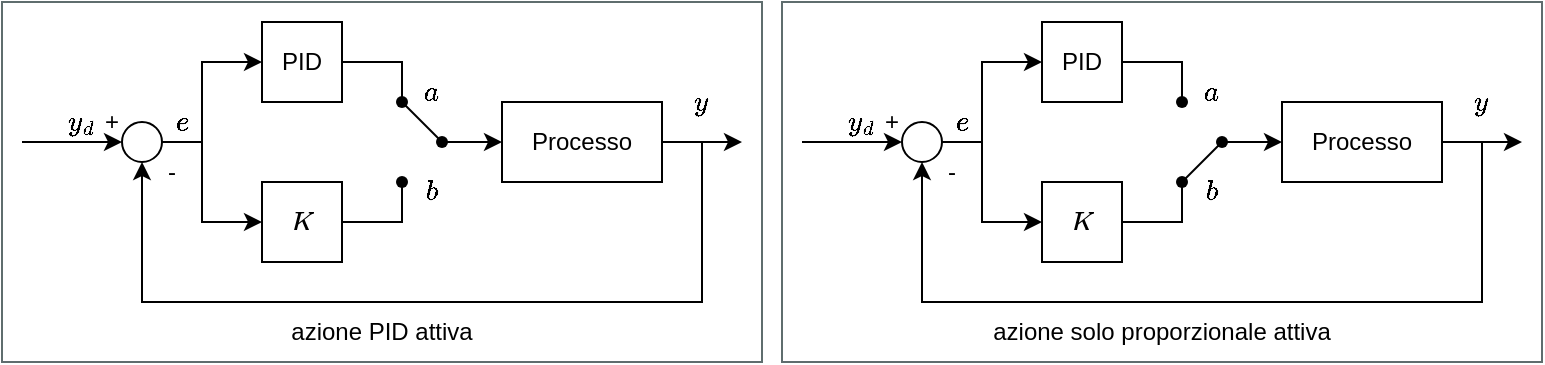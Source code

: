 <mxfile version="24.7.17">
  <diagram name="Pagina-1" id="NX-nrHRZ-JaFVPQedBV4">
    <mxGraphModel dx="1420" dy="822" grid="1" gridSize="10" guides="1" tooltips="1" connect="1" arrows="1" fold="1" page="1" pageScale="1" pageWidth="827" pageHeight="1169" math="1" shadow="0">
      <root>
        <mxCell id="0" />
        <mxCell id="1" parent="0" />
        <mxCell id="5DfB2atjTHNmFtUBOL63-9" style="edgeStyle=orthogonalEdgeStyle;rounded=0;orthogonalLoop=1;jettySize=auto;html=1;endArrow=none;endFill=0;" edge="1" parent="1" source="5DfB2atjTHNmFtUBOL63-1" target="5DfB2atjTHNmFtUBOL63-5">
          <mxGeometry relative="1" as="geometry">
            <Array as="points">
              <mxPoint x="350" y="260" />
            </Array>
          </mxGeometry>
        </mxCell>
        <mxCell id="5DfB2atjTHNmFtUBOL63-1" value="PID" style="whiteSpace=wrap;html=1;aspect=fixed;fillColor=none;" vertex="1" parent="1">
          <mxGeometry x="280" y="240" width="40" height="40" as="geometry" />
        </mxCell>
        <mxCell id="5DfB2atjTHNmFtUBOL63-2" value="&lt;svg style=&quot;vertical-align: 0px;&quot; xmlns:xlink=&quot;http://www.w3.org/1999/xlink&quot; viewBox=&quot;0 -683 889 683&quot; role=&quot;img&quot; height=&quot;1.545ex&quot; width=&quot;2.011ex&quot; xmlns=&quot;http://www.w3.org/2000/svg&quot;&gt;&lt;defs&gt;&lt;path d=&quot;M285 628Q285 635 228 637Q205 637 198 638T191 647Q191 649 193 661Q199 681 203 682Q205 683 214 683H219Q260 681 355 681Q389 681 418 681T463 682T483 682Q500 682 500 674Q500 669 497 660Q496 658 496 654T495 648T493 644T490 641T486 639T479 638T470 637T456 637Q416 636 405 634T387 623L306 305Q307 305 490 449T678 597Q692 611 692 620Q692 635 667 637Q651 637 651 648Q651 650 654 662T659 677Q662 682 676 682Q680 682 711 681T791 680Q814 680 839 681T869 682Q889 682 889 672Q889 650 881 642Q878 637 862 637Q787 632 726 586Q710 576 656 534T556 455L509 418L518 396Q527 374 546 329T581 244Q656 67 661 61Q663 59 666 57Q680 47 717 46H738Q744 38 744 37T741 19Q737 6 731 0H720Q680 3 625 3Q503 3 488 0H478Q472 6 472 9T474 27Q478 40 480 43T491 46H494Q544 46 544 71Q544 75 517 141T485 216L427 354L359 301L291 248L268 155Q245 63 245 58Q245 51 253 49T303 46H334Q340 37 340 35Q340 19 333 5Q328 0 317 0Q314 0 280 1T180 2Q118 2 85 2T49 1Q31 1 31 11Q31 13 34 25Q38 41 42 43T65 46Q92 46 125 49Q139 52 144 61Q147 65 216 339T285 628Z&quot; id=&quot;MJX-1-TEX-I-1D43E&quot;&gt;&lt;/path&gt;&lt;/defs&gt;&lt;g transform=&quot;scale(1,-1)&quot; stroke-width=&quot;0&quot; fill=&quot;currentColor&quot; stroke=&quot;currentColor&quot;&gt;&lt;g data-mml-node=&quot;math&quot;&gt;&lt;g data-mml-node=&quot;mi&quot;&gt;&lt;use xlink:href=&quot;#MJX-1-TEX-I-1D43E&quot; data-c=&quot;1D43E&quot;&gt;&lt;/use&gt;&lt;/g&gt;&lt;/g&gt;&lt;/g&gt;&lt;/svg&gt;" style="whiteSpace=wrap;html=1;aspect=fixed;fillColor=none;" vertex="1" parent="1">
          <mxGeometry x="280" y="320" width="40" height="40" as="geometry" />
        </mxCell>
        <mxCell id="5DfB2atjTHNmFtUBOL63-14" style="edgeStyle=orthogonalEdgeStyle;rounded=0;orthogonalLoop=1;jettySize=auto;html=1;" edge="1" parent="1" source="5DfB2atjTHNmFtUBOL63-4">
          <mxGeometry relative="1" as="geometry">
            <mxPoint x="520" y="300" as="targetPoint" />
          </mxGeometry>
        </mxCell>
        <mxCell id="5DfB2atjTHNmFtUBOL63-4" value="Processo" style="rounded=0;whiteSpace=wrap;html=1;fillColor=none;" vertex="1" parent="1">
          <mxGeometry x="400" y="280" width="80" height="40" as="geometry" />
        </mxCell>
        <mxCell id="5DfB2atjTHNmFtUBOL63-5" value="" style="shape=waypoint;sketch=0;fillStyle=solid;size=6;pointerEvents=1;points=[];fillColor=none;resizable=0;rotatable=0;perimeter=centerPerimeter;snapToPoint=1;" vertex="1" parent="1">
          <mxGeometry x="340" y="270" width="20" height="20" as="geometry" />
        </mxCell>
        <mxCell id="5DfB2atjTHNmFtUBOL63-6" value="" style="shape=waypoint;sketch=0;fillStyle=solid;size=6;pointerEvents=1;points=[];fillColor=none;resizable=0;rotatable=0;perimeter=centerPerimeter;snapToPoint=1;" vertex="1" parent="1">
          <mxGeometry x="340" y="310" width="20" height="20" as="geometry" />
        </mxCell>
        <mxCell id="5DfB2atjTHNmFtUBOL63-8" style="edgeStyle=orthogonalEdgeStyle;rounded=0;orthogonalLoop=1;jettySize=auto;html=1;entryX=0;entryY=0.5;entryDx=0;entryDy=0;" edge="1" parent="1" source="5DfB2atjTHNmFtUBOL63-7" target="5DfB2atjTHNmFtUBOL63-4">
          <mxGeometry relative="1" as="geometry" />
        </mxCell>
        <mxCell id="5DfB2atjTHNmFtUBOL63-7" value="" style="shape=waypoint;sketch=0;fillStyle=solid;size=6;pointerEvents=1;points=[];fillColor=none;resizable=0;rotatable=0;perimeter=centerPerimeter;snapToPoint=1;" vertex="1" parent="1">
          <mxGeometry x="360" y="290" width="20" height="20" as="geometry" />
        </mxCell>
        <mxCell id="5DfB2atjTHNmFtUBOL63-10" style="edgeStyle=orthogonalEdgeStyle;rounded=0;orthogonalLoop=1;jettySize=auto;html=1;entryX=0.552;entryY=0.648;entryDx=0;entryDy=0;entryPerimeter=0;endArrow=none;endFill=0;" edge="1" parent="1" source="5DfB2atjTHNmFtUBOL63-2" target="5DfB2atjTHNmFtUBOL63-6">
          <mxGeometry relative="1" as="geometry">
            <Array as="points">
              <mxPoint x="350" y="340" />
            </Array>
          </mxGeometry>
        </mxCell>
        <mxCell id="5DfB2atjTHNmFtUBOL63-11" value="\(a\)" style="text;html=1;align=center;verticalAlign=middle;whiteSpace=wrap;rounded=0;" vertex="1" parent="1">
          <mxGeometry x="360" y="270" width="10" height="10" as="geometry" />
        </mxCell>
        <mxCell id="5DfB2atjTHNmFtUBOL63-12" value="\(b\)" style="text;html=1;align=center;verticalAlign=middle;whiteSpace=wrap;rounded=0;" vertex="1" parent="1">
          <mxGeometry x="360" y="320" width="10" height="10" as="geometry" />
        </mxCell>
        <mxCell id="5DfB2atjTHNmFtUBOL63-13" value="" style="endArrow=none;html=1;rounded=0;" edge="1" parent="1" source="5DfB2atjTHNmFtUBOL63-5">
          <mxGeometry width="50" height="50" relative="1" as="geometry">
            <mxPoint x="320" y="350" as="sourcePoint" />
            <mxPoint x="370" y="300" as="targetPoint" />
          </mxGeometry>
        </mxCell>
        <mxCell id="5DfB2atjTHNmFtUBOL63-15" value="\(y\)" style="text;html=1;align=center;verticalAlign=middle;whiteSpace=wrap;rounded=0;" vertex="1" parent="1">
          <mxGeometry x="490" y="270" width="20" height="20" as="geometry" />
        </mxCell>
        <mxCell id="5DfB2atjTHNmFtUBOL63-17" style="edgeStyle=orthogonalEdgeStyle;rounded=0;orthogonalLoop=1;jettySize=auto;html=1;entryX=0;entryY=0.5;entryDx=0;entryDy=0;" edge="1" parent="1" source="5DfB2atjTHNmFtUBOL63-16" target="5DfB2atjTHNmFtUBOL63-2">
          <mxGeometry relative="1" as="geometry">
            <Array as="points">
              <mxPoint x="250" y="300" />
              <mxPoint x="250" y="340" />
            </Array>
          </mxGeometry>
        </mxCell>
        <mxCell id="5DfB2atjTHNmFtUBOL63-16" value="" style="ellipse;whiteSpace=wrap;html=1;aspect=fixed;fillColor=none;" vertex="1" parent="1">
          <mxGeometry x="210" y="290" width="20" height="20" as="geometry" />
        </mxCell>
        <mxCell id="5DfB2atjTHNmFtUBOL63-18" value="" style="endArrow=classic;html=1;rounded=0;entryX=0;entryY=0.5;entryDx=0;entryDy=0;" edge="1" parent="1" target="5DfB2atjTHNmFtUBOL63-1">
          <mxGeometry width="50" height="50" relative="1" as="geometry">
            <mxPoint x="250" y="300" as="sourcePoint" />
            <mxPoint x="390" y="300" as="targetPoint" />
            <Array as="points">
              <mxPoint x="250" y="260" />
            </Array>
          </mxGeometry>
        </mxCell>
        <mxCell id="5DfB2atjTHNmFtUBOL63-19" value="\(e\)" style="text;html=1;align=center;verticalAlign=middle;whiteSpace=wrap;rounded=0;" vertex="1" parent="1">
          <mxGeometry x="230" y="280" width="20" height="20" as="geometry" />
        </mxCell>
        <mxCell id="5DfB2atjTHNmFtUBOL63-20" value="" style="endArrow=classic;html=1;rounded=0;" edge="1" parent="1">
          <mxGeometry width="50" height="50" relative="1" as="geometry">
            <mxPoint x="160" y="300" as="sourcePoint" />
            <mxPoint x="210" y="300" as="targetPoint" />
          </mxGeometry>
        </mxCell>
        <mxCell id="5DfB2atjTHNmFtUBOL63-21" value="\(y_d\)" style="text;html=1;align=center;verticalAlign=middle;whiteSpace=wrap;rounded=0;" vertex="1" parent="1">
          <mxGeometry x="180" y="280" width="20" height="20" as="geometry" />
        </mxCell>
        <mxCell id="5DfB2atjTHNmFtUBOL63-22" value="+" style="text;html=1;align=center;verticalAlign=middle;whiteSpace=wrap;rounded=0;" vertex="1" parent="1">
          <mxGeometry x="200" y="285" width="10" height="10" as="geometry" />
        </mxCell>
        <mxCell id="5DfB2atjTHNmFtUBOL63-23" value="-" style="text;html=1;align=center;verticalAlign=middle;whiteSpace=wrap;rounded=0;" vertex="1" parent="1">
          <mxGeometry x="230" y="310" width="10" height="10" as="geometry" />
        </mxCell>
        <mxCell id="5DfB2atjTHNmFtUBOL63-24" value="" style="endArrow=classic;html=1;rounded=0;" edge="1" parent="1">
          <mxGeometry width="50" height="50" relative="1" as="geometry">
            <mxPoint x="500" y="300" as="sourcePoint" />
            <mxPoint x="220" y="310" as="targetPoint" />
            <Array as="points">
              <mxPoint x="500" y="380" />
              <mxPoint x="360" y="380" />
              <mxPoint x="220" y="380" />
            </Array>
          </mxGeometry>
        </mxCell>
        <mxCell id="5DfB2atjTHNmFtUBOL63-25" value="azione PID attiva" style="text;html=1;align=center;verticalAlign=middle;whiteSpace=wrap;rounded=0;" vertex="1" parent="1">
          <mxGeometry x="160" y="380" width="360" height="30" as="geometry" />
        </mxCell>
        <mxCell id="5DfB2atjTHNmFtUBOL63-27" style="edgeStyle=orthogonalEdgeStyle;rounded=0;orthogonalLoop=1;jettySize=auto;html=1;endArrow=none;endFill=0;" edge="1" parent="1" source="5DfB2atjTHNmFtUBOL63-28" target="5DfB2atjTHNmFtUBOL63-32">
          <mxGeometry relative="1" as="geometry">
            <Array as="points">
              <mxPoint x="740" y="260" />
            </Array>
          </mxGeometry>
        </mxCell>
        <mxCell id="5DfB2atjTHNmFtUBOL63-28" value="PID" style="whiteSpace=wrap;html=1;aspect=fixed;fillColor=none;" vertex="1" parent="1">
          <mxGeometry x="670" y="240" width="40" height="40" as="geometry" />
        </mxCell>
        <mxCell id="5DfB2atjTHNmFtUBOL63-29" value="&lt;svg style=&quot;vertical-align: 0px;&quot; xmlns:xlink=&quot;http://www.w3.org/1999/xlink&quot; viewBox=&quot;0 -683 889 683&quot; role=&quot;img&quot; height=&quot;1.545ex&quot; width=&quot;2.011ex&quot; xmlns=&quot;http://www.w3.org/2000/svg&quot;&gt;&lt;defs&gt;&lt;path d=&quot;M285 628Q285 635 228 637Q205 637 198 638T191 647Q191 649 193 661Q199 681 203 682Q205 683 214 683H219Q260 681 355 681Q389 681 418 681T463 682T483 682Q500 682 500 674Q500 669 497 660Q496 658 496 654T495 648T493 644T490 641T486 639T479 638T470 637T456 637Q416 636 405 634T387 623L306 305Q307 305 490 449T678 597Q692 611 692 620Q692 635 667 637Q651 637 651 648Q651 650 654 662T659 677Q662 682 676 682Q680 682 711 681T791 680Q814 680 839 681T869 682Q889 682 889 672Q889 650 881 642Q878 637 862 637Q787 632 726 586Q710 576 656 534T556 455L509 418L518 396Q527 374 546 329T581 244Q656 67 661 61Q663 59 666 57Q680 47 717 46H738Q744 38 744 37T741 19Q737 6 731 0H720Q680 3 625 3Q503 3 488 0H478Q472 6 472 9T474 27Q478 40 480 43T491 46H494Q544 46 544 71Q544 75 517 141T485 216L427 354L359 301L291 248L268 155Q245 63 245 58Q245 51 253 49T303 46H334Q340 37 340 35Q340 19 333 5Q328 0 317 0Q314 0 280 1T180 2Q118 2 85 2T49 1Q31 1 31 11Q31 13 34 25Q38 41 42 43T65 46Q92 46 125 49Q139 52 144 61Q147 65 216 339T285 628Z&quot; id=&quot;MJX-1-TEX-I-1D43E&quot;&gt;&lt;/path&gt;&lt;/defs&gt;&lt;g transform=&quot;scale(1,-1)&quot; stroke-width=&quot;0&quot; fill=&quot;currentColor&quot; stroke=&quot;currentColor&quot;&gt;&lt;g data-mml-node=&quot;math&quot;&gt;&lt;g data-mml-node=&quot;mi&quot;&gt;&lt;use xlink:href=&quot;#MJX-1-TEX-I-1D43E&quot; data-c=&quot;1D43E&quot;&gt;&lt;/use&gt;&lt;/g&gt;&lt;/g&gt;&lt;/g&gt;&lt;/svg&gt;" style="whiteSpace=wrap;html=1;aspect=fixed;fillColor=none;" vertex="1" parent="1">
          <mxGeometry x="670" y="320" width="40" height="40" as="geometry" />
        </mxCell>
        <mxCell id="5DfB2atjTHNmFtUBOL63-30" style="edgeStyle=orthogonalEdgeStyle;rounded=0;orthogonalLoop=1;jettySize=auto;html=1;" edge="1" parent="1" source="5DfB2atjTHNmFtUBOL63-31">
          <mxGeometry relative="1" as="geometry">
            <mxPoint x="910" y="300" as="targetPoint" />
          </mxGeometry>
        </mxCell>
        <mxCell id="5DfB2atjTHNmFtUBOL63-31" value="Processo" style="rounded=0;whiteSpace=wrap;html=1;fillColor=none;" vertex="1" parent="1">
          <mxGeometry x="790" y="280" width="80" height="40" as="geometry" />
        </mxCell>
        <mxCell id="5DfB2atjTHNmFtUBOL63-32" value="" style="shape=waypoint;sketch=0;fillStyle=solid;size=6;pointerEvents=1;points=[];fillColor=none;resizable=0;rotatable=0;perimeter=centerPerimeter;snapToPoint=1;" vertex="1" parent="1">
          <mxGeometry x="730" y="270" width="20" height="20" as="geometry" />
        </mxCell>
        <mxCell id="5DfB2atjTHNmFtUBOL63-33" value="" style="shape=waypoint;sketch=0;fillStyle=solid;size=6;pointerEvents=1;points=[];fillColor=none;resizable=0;rotatable=0;perimeter=centerPerimeter;snapToPoint=1;" vertex="1" parent="1">
          <mxGeometry x="730" y="310" width="20" height="20" as="geometry" />
        </mxCell>
        <mxCell id="5DfB2atjTHNmFtUBOL63-34" style="edgeStyle=orthogonalEdgeStyle;rounded=0;orthogonalLoop=1;jettySize=auto;html=1;entryX=0;entryY=0.5;entryDx=0;entryDy=0;" edge="1" parent="1" source="5DfB2atjTHNmFtUBOL63-35" target="5DfB2atjTHNmFtUBOL63-31">
          <mxGeometry relative="1" as="geometry" />
        </mxCell>
        <mxCell id="5DfB2atjTHNmFtUBOL63-35" value="" style="shape=waypoint;sketch=0;fillStyle=solid;size=6;pointerEvents=1;points=[];fillColor=none;resizable=0;rotatable=0;perimeter=centerPerimeter;snapToPoint=1;" vertex="1" parent="1">
          <mxGeometry x="750" y="290" width="20" height="20" as="geometry" />
        </mxCell>
        <mxCell id="5DfB2atjTHNmFtUBOL63-36" style="edgeStyle=orthogonalEdgeStyle;rounded=0;orthogonalLoop=1;jettySize=auto;html=1;entryX=0.552;entryY=0.648;entryDx=0;entryDy=0;entryPerimeter=0;endArrow=none;endFill=0;" edge="1" parent="1" source="5DfB2atjTHNmFtUBOL63-29" target="5DfB2atjTHNmFtUBOL63-33">
          <mxGeometry relative="1" as="geometry">
            <Array as="points">
              <mxPoint x="740" y="340" />
            </Array>
          </mxGeometry>
        </mxCell>
        <mxCell id="5DfB2atjTHNmFtUBOL63-37" value="\(a\)" style="text;html=1;align=center;verticalAlign=middle;whiteSpace=wrap;rounded=0;" vertex="1" parent="1">
          <mxGeometry x="750" y="270" width="10" height="10" as="geometry" />
        </mxCell>
        <mxCell id="5DfB2atjTHNmFtUBOL63-38" value="\(b\)" style="text;html=1;align=center;verticalAlign=middle;whiteSpace=wrap;rounded=0;" vertex="1" parent="1">
          <mxGeometry x="750" y="320" width="10" height="10" as="geometry" />
        </mxCell>
        <mxCell id="5DfB2atjTHNmFtUBOL63-39" value="" style="endArrow=none;html=1;rounded=0;" edge="1" parent="1" source="5DfB2atjTHNmFtUBOL63-33">
          <mxGeometry width="50" height="50" relative="1" as="geometry">
            <mxPoint x="710" y="350" as="sourcePoint" />
            <mxPoint x="760" y="300" as="targetPoint" />
          </mxGeometry>
        </mxCell>
        <mxCell id="5DfB2atjTHNmFtUBOL63-40" value="\(y\)" style="text;html=1;align=center;verticalAlign=middle;whiteSpace=wrap;rounded=0;" vertex="1" parent="1">
          <mxGeometry x="880" y="270" width="20" height="20" as="geometry" />
        </mxCell>
        <mxCell id="5DfB2atjTHNmFtUBOL63-41" style="edgeStyle=orthogonalEdgeStyle;rounded=0;orthogonalLoop=1;jettySize=auto;html=1;entryX=0;entryY=0.5;entryDx=0;entryDy=0;" edge="1" parent="1" source="5DfB2atjTHNmFtUBOL63-42" target="5DfB2atjTHNmFtUBOL63-29">
          <mxGeometry relative="1" as="geometry">
            <Array as="points">
              <mxPoint x="640" y="300" />
              <mxPoint x="640" y="340" />
            </Array>
          </mxGeometry>
        </mxCell>
        <mxCell id="5DfB2atjTHNmFtUBOL63-42" value="" style="ellipse;whiteSpace=wrap;html=1;aspect=fixed;fillColor=none;" vertex="1" parent="1">
          <mxGeometry x="600" y="290" width="20" height="20" as="geometry" />
        </mxCell>
        <mxCell id="5DfB2atjTHNmFtUBOL63-43" value="" style="endArrow=classic;html=1;rounded=0;entryX=0;entryY=0.5;entryDx=0;entryDy=0;" edge="1" parent="1" target="5DfB2atjTHNmFtUBOL63-28">
          <mxGeometry width="50" height="50" relative="1" as="geometry">
            <mxPoint x="640" y="300" as="sourcePoint" />
            <mxPoint x="780" y="300" as="targetPoint" />
            <Array as="points">
              <mxPoint x="640" y="260" />
            </Array>
          </mxGeometry>
        </mxCell>
        <mxCell id="5DfB2atjTHNmFtUBOL63-44" value="\(e\)" style="text;html=1;align=center;verticalAlign=middle;whiteSpace=wrap;rounded=0;" vertex="1" parent="1">
          <mxGeometry x="620" y="280" width="20" height="20" as="geometry" />
        </mxCell>
        <mxCell id="5DfB2atjTHNmFtUBOL63-45" value="" style="endArrow=classic;html=1;rounded=0;" edge="1" parent="1">
          <mxGeometry width="50" height="50" relative="1" as="geometry">
            <mxPoint x="550" y="300" as="sourcePoint" />
            <mxPoint x="600" y="300" as="targetPoint" />
          </mxGeometry>
        </mxCell>
        <mxCell id="5DfB2atjTHNmFtUBOL63-46" value="\(y_d\)" style="text;html=1;align=center;verticalAlign=middle;whiteSpace=wrap;rounded=0;" vertex="1" parent="1">
          <mxGeometry x="570" y="280" width="20" height="20" as="geometry" />
        </mxCell>
        <mxCell id="5DfB2atjTHNmFtUBOL63-47" value="+" style="text;html=1;align=center;verticalAlign=middle;whiteSpace=wrap;rounded=0;" vertex="1" parent="1">
          <mxGeometry x="590" y="285" width="10" height="10" as="geometry" />
        </mxCell>
        <mxCell id="5DfB2atjTHNmFtUBOL63-48" value="-" style="text;html=1;align=center;verticalAlign=middle;whiteSpace=wrap;rounded=0;" vertex="1" parent="1">
          <mxGeometry x="620" y="310" width="10" height="10" as="geometry" />
        </mxCell>
        <mxCell id="5DfB2atjTHNmFtUBOL63-49" value="" style="endArrow=classic;html=1;rounded=0;" edge="1" parent="1">
          <mxGeometry width="50" height="50" relative="1" as="geometry">
            <mxPoint x="890" y="300" as="sourcePoint" />
            <mxPoint x="610" y="310" as="targetPoint" />
            <Array as="points">
              <mxPoint x="890" y="380" />
              <mxPoint x="750" y="380" />
              <mxPoint x="610" y="380" />
            </Array>
          </mxGeometry>
        </mxCell>
        <mxCell id="5DfB2atjTHNmFtUBOL63-50" value="azione solo proporzionale attiva" style="text;html=1;align=center;verticalAlign=middle;whiteSpace=wrap;rounded=0;" vertex="1" parent="1">
          <mxGeometry x="550" y="380" width="360" height="30" as="geometry" />
        </mxCell>
        <mxCell id="5DfB2atjTHNmFtUBOL63-51" value="" style="rounded=0;whiteSpace=wrap;html=1;fillColor=none;strokeColor=#5F6D6E;" vertex="1" parent="1">
          <mxGeometry x="150" y="230" width="380" height="180" as="geometry" />
        </mxCell>
        <mxCell id="5DfB2atjTHNmFtUBOL63-53" value="" style="rounded=0;whiteSpace=wrap;html=1;fillColor=none;strokeColor=#5F6D6E;" vertex="1" parent="1">
          <mxGeometry x="540" y="230" width="380" height="180" as="geometry" />
        </mxCell>
      </root>
    </mxGraphModel>
  </diagram>
</mxfile>
